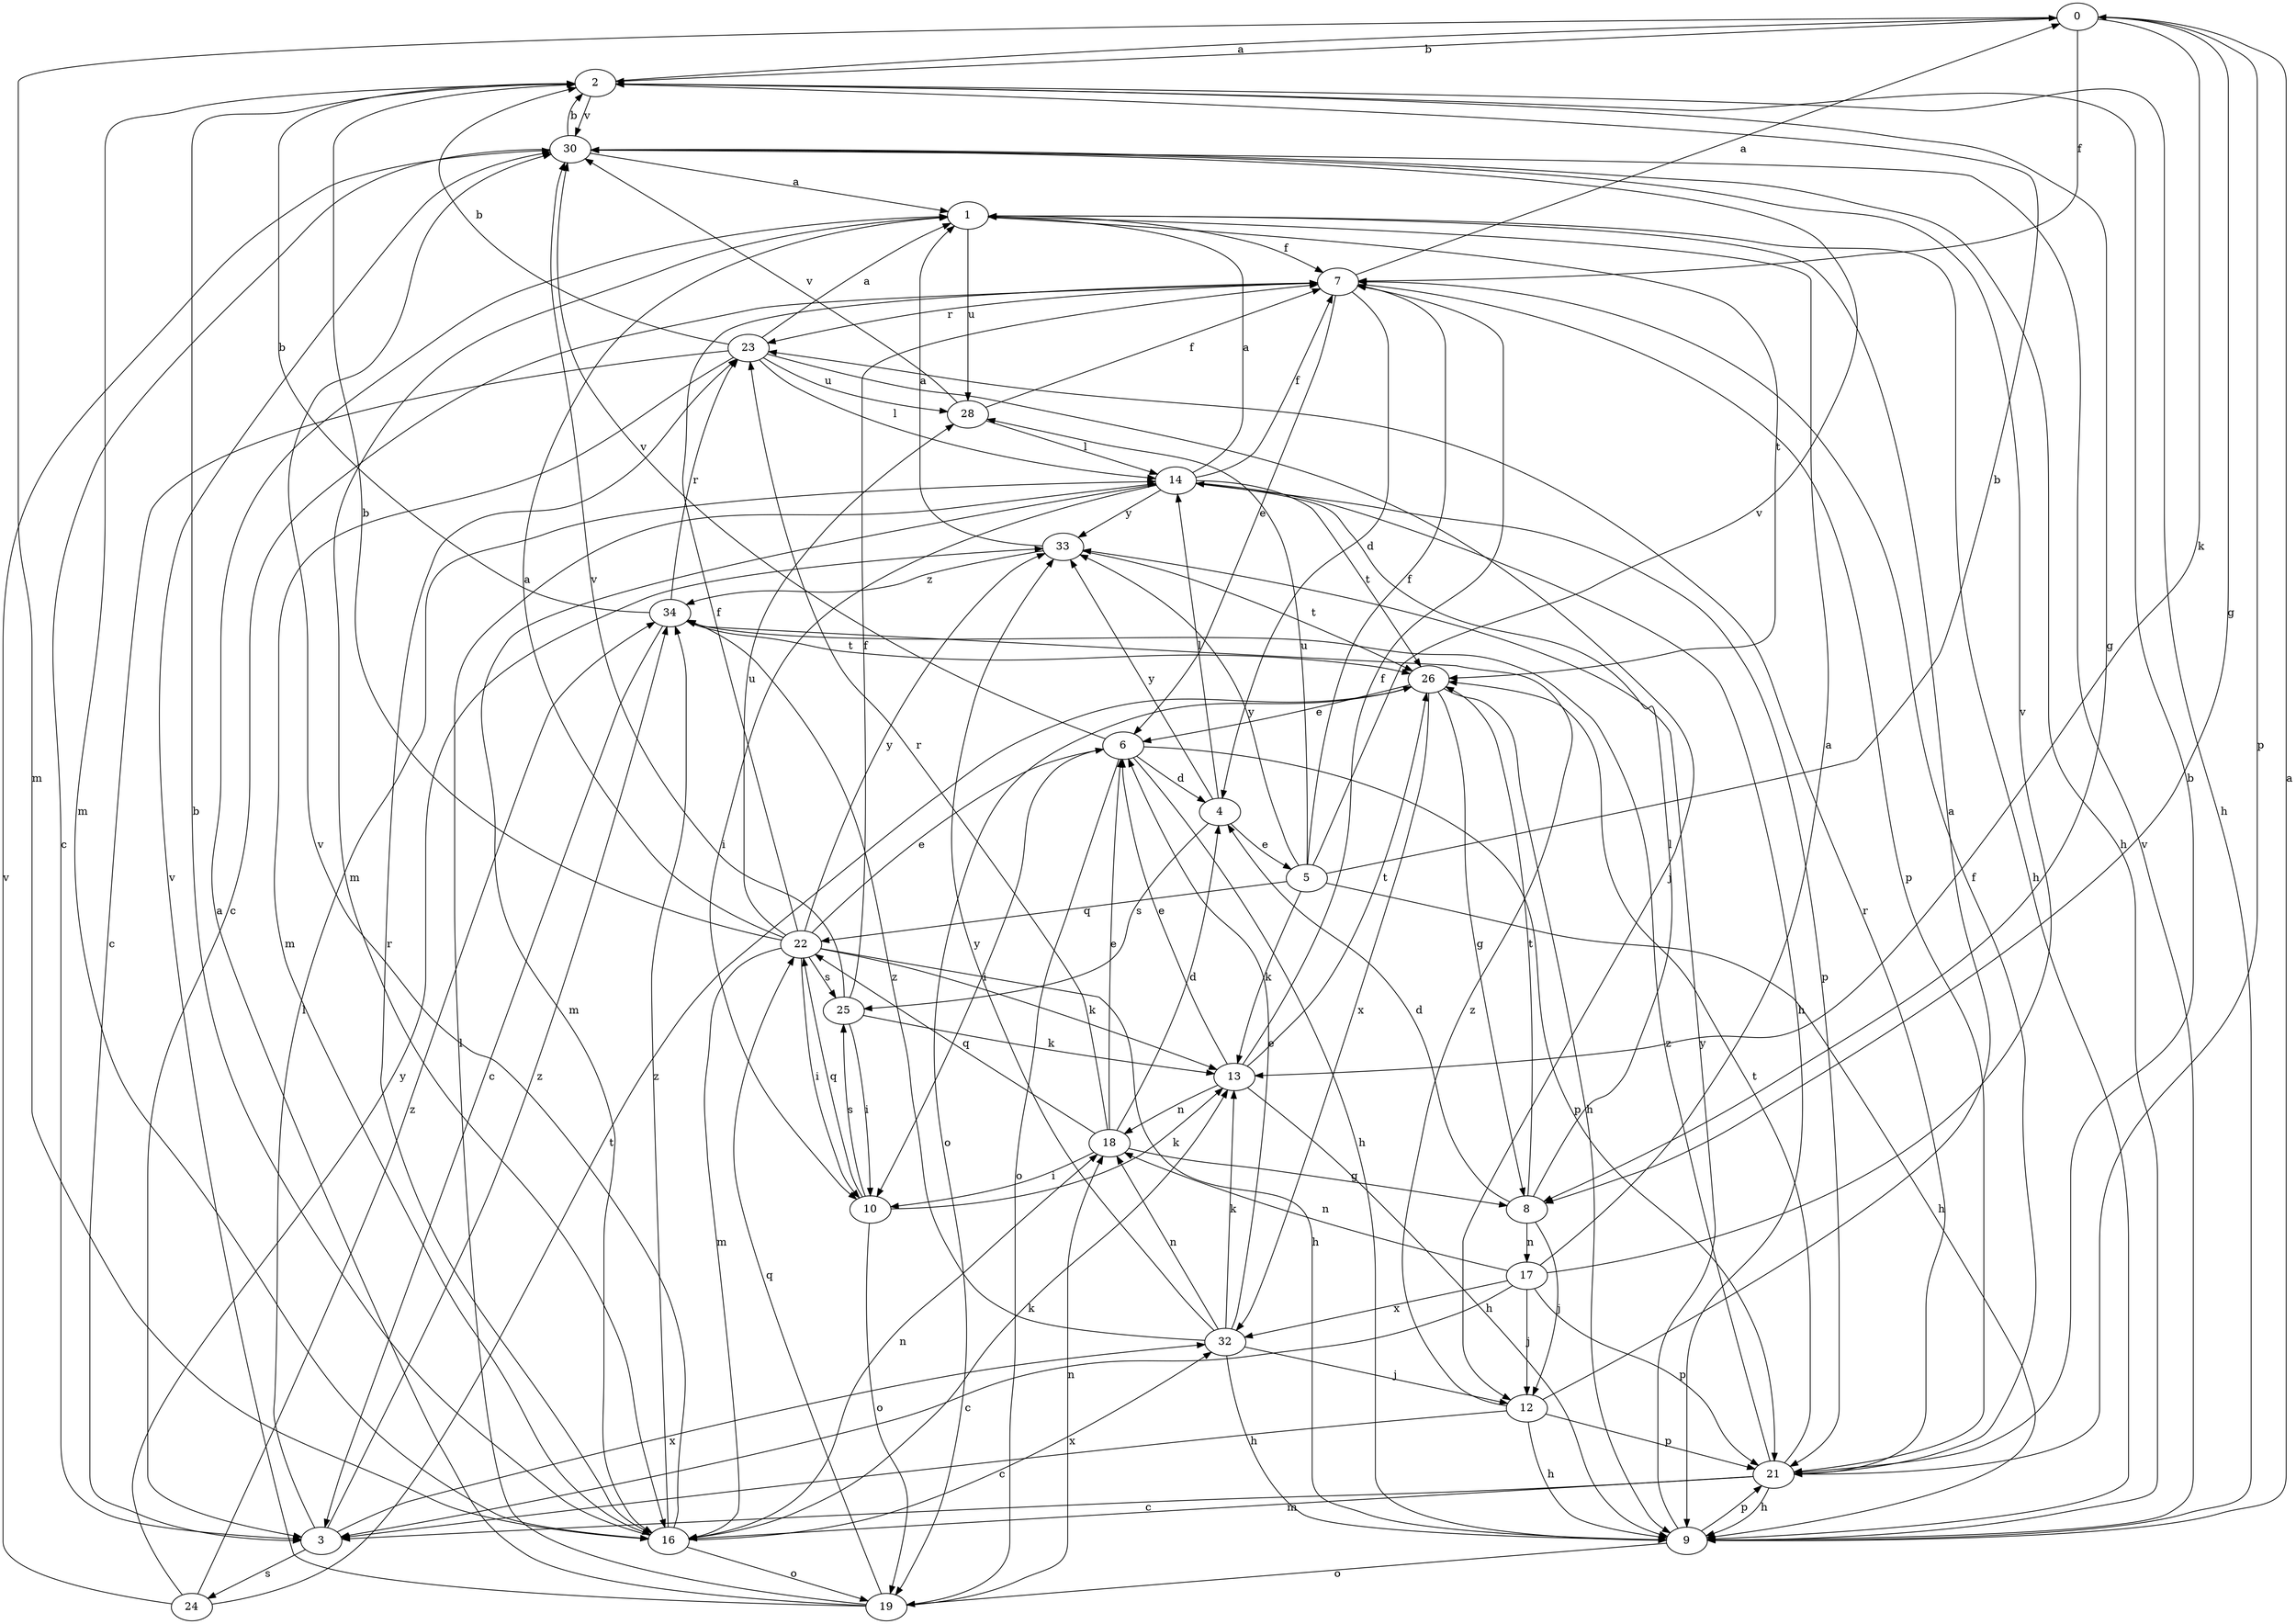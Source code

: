 strict digraph  {
0;
1;
2;
3;
4;
5;
6;
7;
8;
9;
10;
12;
13;
14;
16;
17;
18;
19;
21;
22;
23;
24;
25;
26;
28;
30;
32;
33;
34;
0 -> 2  [label=b];
0 -> 7  [label=f];
0 -> 8  [label=g];
0 -> 13  [label=k];
0 -> 16  [label=m];
0 -> 21  [label=p];
1 -> 7  [label=f];
1 -> 9  [label=h];
1 -> 16  [label=m];
1 -> 26  [label=t];
1 -> 28  [label=u];
2 -> 0  [label=a];
2 -> 8  [label=g];
2 -> 9  [label=h];
2 -> 16  [label=m];
2 -> 30  [label=v];
3 -> 14  [label=l];
3 -> 24  [label=s];
3 -> 32  [label=x];
3 -> 34  [label=z];
4 -> 5  [label=e];
4 -> 14  [label=l];
4 -> 25  [label=s];
4 -> 33  [label=y];
5 -> 2  [label=b];
5 -> 7  [label=f];
5 -> 9  [label=h];
5 -> 13  [label=k];
5 -> 22  [label=q];
5 -> 28  [label=u];
5 -> 30  [label=v];
5 -> 33  [label=y];
6 -> 4  [label=d];
6 -> 9  [label=h];
6 -> 10  [label=i];
6 -> 19  [label=o];
6 -> 21  [label=p];
6 -> 30  [label=v];
7 -> 0  [label=a];
7 -> 3  [label=c];
7 -> 4  [label=d];
7 -> 6  [label=e];
7 -> 21  [label=p];
7 -> 23  [label=r];
8 -> 4  [label=d];
8 -> 12  [label=j];
8 -> 14  [label=l];
8 -> 17  [label=n];
8 -> 26  [label=t];
9 -> 0  [label=a];
9 -> 19  [label=o];
9 -> 21  [label=p];
9 -> 30  [label=v];
9 -> 33  [label=y];
10 -> 13  [label=k];
10 -> 19  [label=o];
10 -> 22  [label=q];
10 -> 25  [label=s];
12 -> 1  [label=a];
12 -> 3  [label=c];
12 -> 9  [label=h];
12 -> 21  [label=p];
12 -> 34  [label=z];
13 -> 6  [label=e];
13 -> 7  [label=f];
13 -> 9  [label=h];
13 -> 18  [label=n];
13 -> 26  [label=t];
14 -> 1  [label=a];
14 -> 7  [label=f];
14 -> 9  [label=h];
14 -> 10  [label=i];
14 -> 16  [label=m];
14 -> 21  [label=p];
14 -> 26  [label=t];
14 -> 33  [label=y];
16 -> 2  [label=b];
16 -> 13  [label=k];
16 -> 18  [label=n];
16 -> 19  [label=o];
16 -> 23  [label=r];
16 -> 30  [label=v];
16 -> 32  [label=x];
16 -> 34  [label=z];
17 -> 1  [label=a];
17 -> 3  [label=c];
17 -> 12  [label=j];
17 -> 18  [label=n];
17 -> 21  [label=p];
17 -> 30  [label=v];
17 -> 32  [label=x];
18 -> 4  [label=d];
18 -> 6  [label=e];
18 -> 8  [label=g];
18 -> 10  [label=i];
18 -> 22  [label=q];
18 -> 23  [label=r];
19 -> 1  [label=a];
19 -> 14  [label=l];
19 -> 18  [label=n];
19 -> 22  [label=q];
19 -> 30  [label=v];
21 -> 2  [label=b];
21 -> 3  [label=c];
21 -> 7  [label=f];
21 -> 9  [label=h];
21 -> 16  [label=m];
21 -> 23  [label=r];
21 -> 26  [label=t];
21 -> 34  [label=z];
22 -> 1  [label=a];
22 -> 2  [label=b];
22 -> 6  [label=e];
22 -> 7  [label=f];
22 -> 9  [label=h];
22 -> 10  [label=i];
22 -> 13  [label=k];
22 -> 16  [label=m];
22 -> 25  [label=s];
22 -> 28  [label=u];
22 -> 33  [label=y];
23 -> 1  [label=a];
23 -> 2  [label=b];
23 -> 3  [label=c];
23 -> 12  [label=j];
23 -> 14  [label=l];
23 -> 16  [label=m];
23 -> 28  [label=u];
24 -> 26  [label=t];
24 -> 30  [label=v];
24 -> 33  [label=y];
24 -> 34  [label=z];
25 -> 7  [label=f];
25 -> 10  [label=i];
25 -> 13  [label=k];
25 -> 30  [label=v];
26 -> 6  [label=e];
26 -> 8  [label=g];
26 -> 9  [label=h];
26 -> 19  [label=o];
26 -> 32  [label=x];
28 -> 7  [label=f];
28 -> 14  [label=l];
28 -> 30  [label=v];
30 -> 1  [label=a];
30 -> 2  [label=b];
30 -> 3  [label=c];
30 -> 9  [label=h];
32 -> 6  [label=e];
32 -> 9  [label=h];
32 -> 12  [label=j];
32 -> 13  [label=k];
32 -> 18  [label=n];
32 -> 33  [label=y];
32 -> 34  [label=z];
33 -> 1  [label=a];
33 -> 26  [label=t];
33 -> 34  [label=z];
34 -> 2  [label=b];
34 -> 3  [label=c];
34 -> 23  [label=r];
34 -> 26  [label=t];
}
